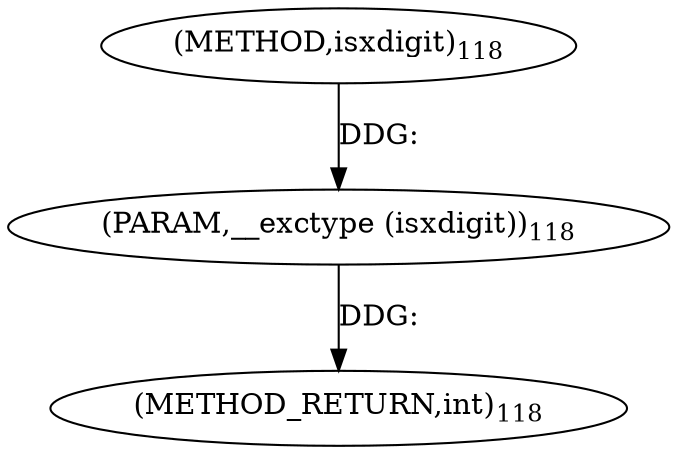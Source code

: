 digraph "isxdigit" {  
"2971" [label = <(METHOD,isxdigit)<SUB>118</SUB>> ]
"2973" [label = <(METHOD_RETURN,int)<SUB>118</SUB>> ]
"2972" [label = <(PARAM,__exctype (isxdigit))<SUB>118</SUB>> ]
  "2972" -> "2973"  [ label = "DDG: "] 
  "2971" -> "2972"  [ label = "DDG: "] 
}
